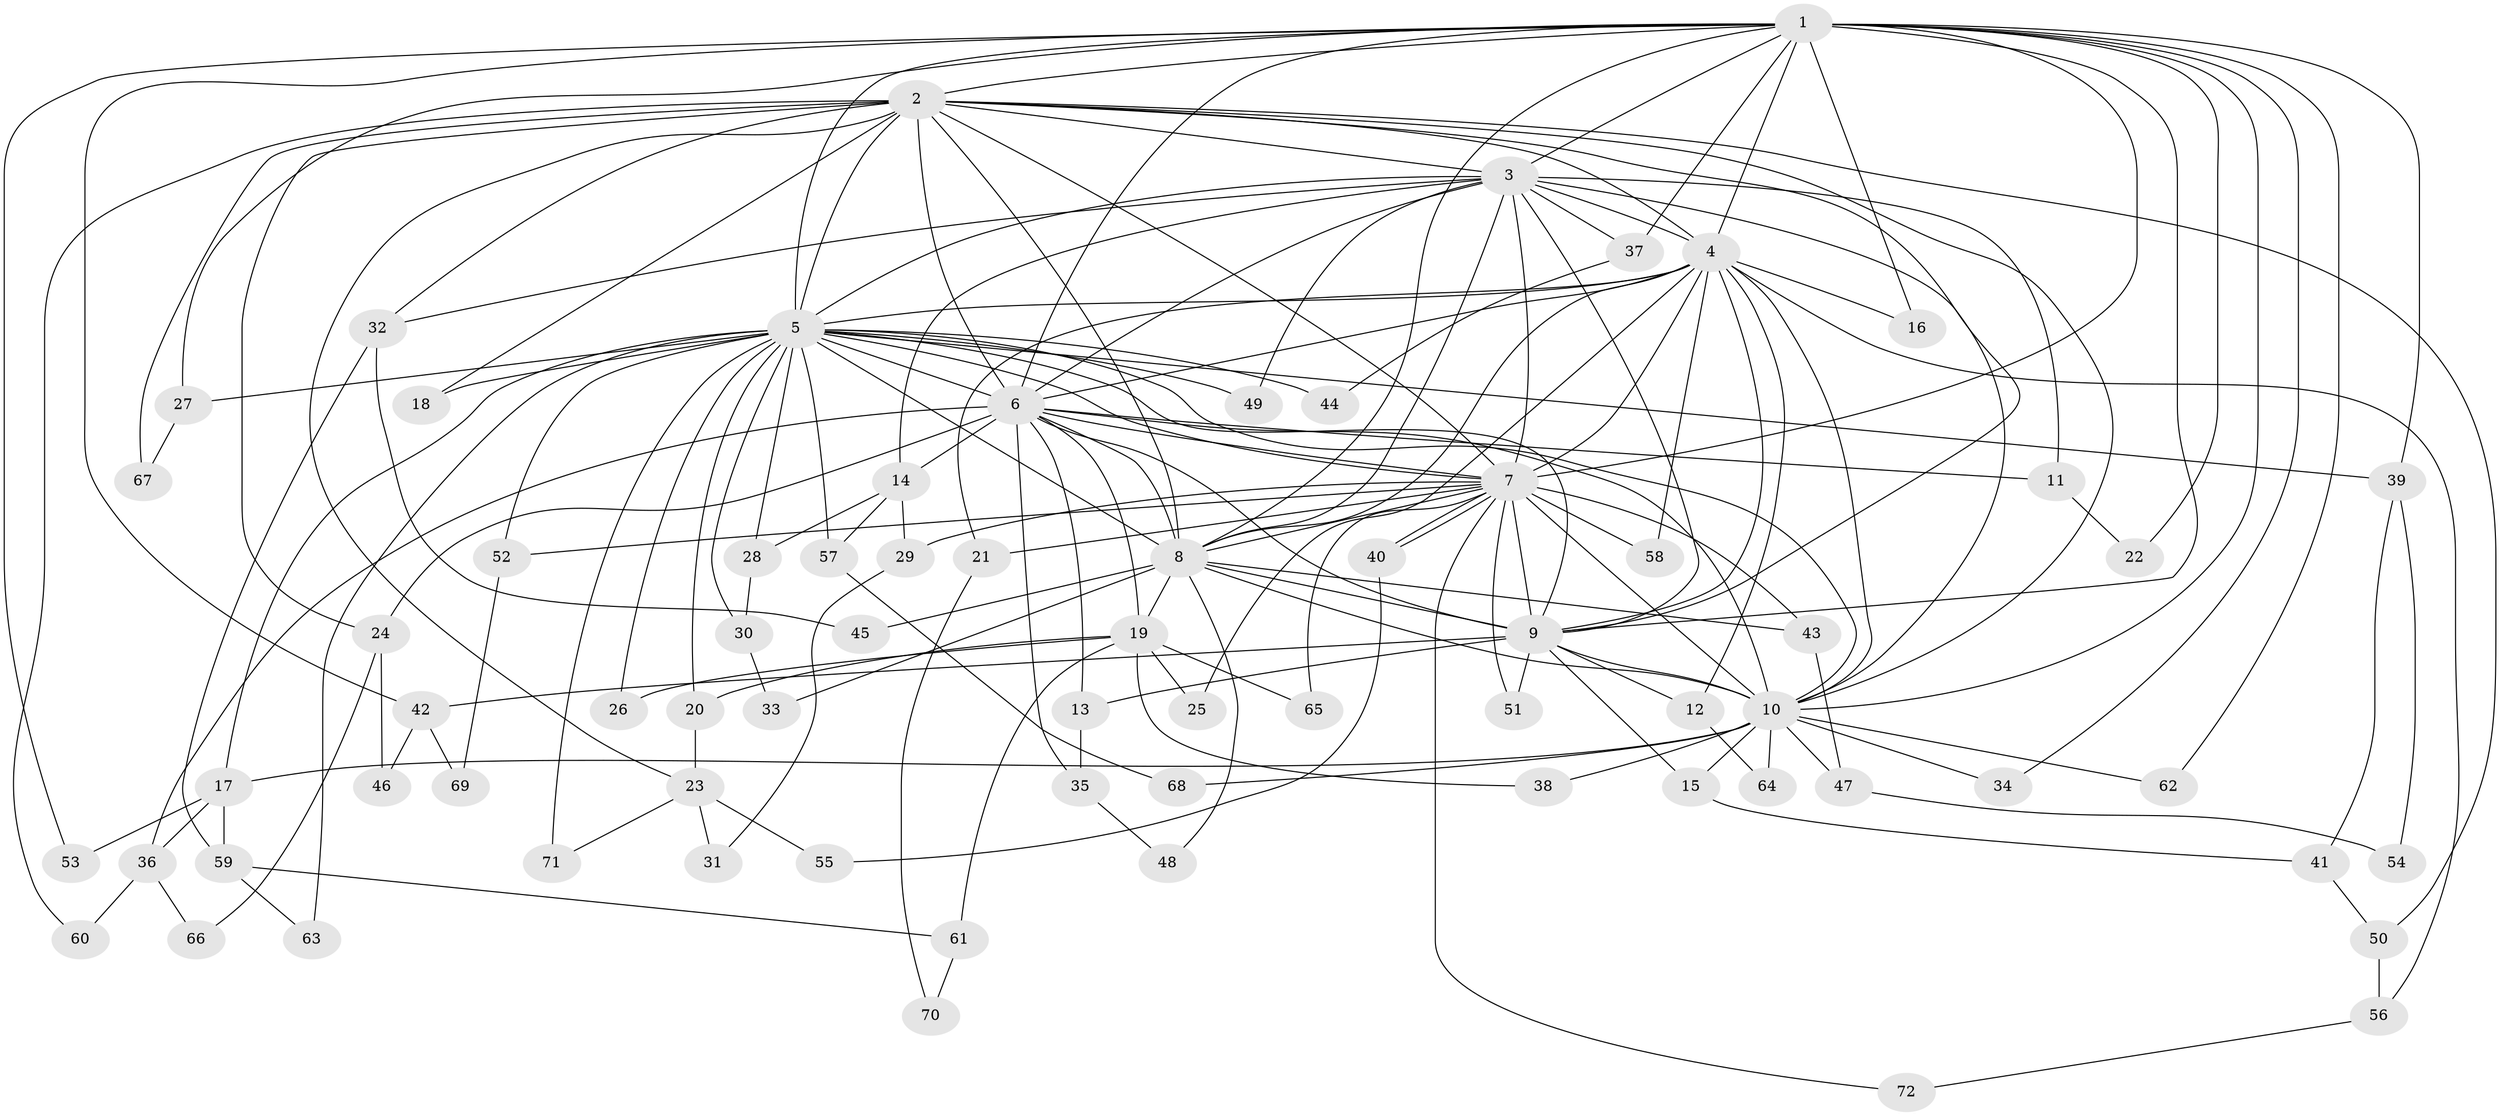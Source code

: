 // coarse degree distribution, {14: 0.038461538461538464, 11: 0.019230769230769232, 16: 0.038461538461538464, 27: 0.019230769230769232, 17: 0.019230769230769232, 3: 0.21153846153846154, 5: 0.057692307692307696, 2: 0.4807692307692308, 7: 0.019230769230769232, 4: 0.09615384615384616}
// Generated by graph-tools (version 1.1) at 2025/51/02/27/25 19:51:47]
// undirected, 72 vertices, 169 edges
graph export_dot {
graph [start="1"]
  node [color=gray90,style=filled];
  1;
  2;
  3;
  4;
  5;
  6;
  7;
  8;
  9;
  10;
  11;
  12;
  13;
  14;
  15;
  16;
  17;
  18;
  19;
  20;
  21;
  22;
  23;
  24;
  25;
  26;
  27;
  28;
  29;
  30;
  31;
  32;
  33;
  34;
  35;
  36;
  37;
  38;
  39;
  40;
  41;
  42;
  43;
  44;
  45;
  46;
  47;
  48;
  49;
  50;
  51;
  52;
  53;
  54;
  55;
  56;
  57;
  58;
  59;
  60;
  61;
  62;
  63;
  64;
  65;
  66;
  67;
  68;
  69;
  70;
  71;
  72;
  1 -- 2;
  1 -- 3;
  1 -- 4;
  1 -- 5;
  1 -- 6;
  1 -- 7;
  1 -- 8;
  1 -- 9;
  1 -- 10;
  1 -- 16;
  1 -- 22;
  1 -- 27;
  1 -- 34;
  1 -- 37;
  1 -- 39;
  1 -- 42;
  1 -- 53;
  1 -- 62;
  2 -- 3;
  2 -- 4;
  2 -- 5;
  2 -- 6;
  2 -- 7;
  2 -- 8;
  2 -- 9;
  2 -- 10;
  2 -- 18;
  2 -- 23;
  2 -- 24;
  2 -- 32;
  2 -- 50;
  2 -- 60;
  2 -- 67;
  3 -- 4;
  3 -- 5;
  3 -- 6;
  3 -- 7;
  3 -- 8;
  3 -- 9;
  3 -- 10;
  3 -- 11;
  3 -- 14;
  3 -- 32;
  3 -- 37;
  3 -- 49;
  4 -- 5;
  4 -- 6;
  4 -- 7;
  4 -- 8;
  4 -- 9;
  4 -- 10;
  4 -- 12;
  4 -- 16;
  4 -- 21;
  4 -- 25;
  4 -- 56;
  4 -- 58;
  5 -- 6;
  5 -- 7;
  5 -- 8;
  5 -- 9;
  5 -- 10;
  5 -- 17;
  5 -- 18;
  5 -- 20;
  5 -- 26;
  5 -- 27;
  5 -- 28;
  5 -- 30;
  5 -- 39;
  5 -- 44;
  5 -- 49;
  5 -- 52;
  5 -- 57;
  5 -- 63;
  5 -- 71;
  6 -- 7;
  6 -- 8;
  6 -- 9;
  6 -- 10;
  6 -- 11;
  6 -- 13;
  6 -- 14;
  6 -- 19;
  6 -- 24;
  6 -- 35;
  6 -- 36;
  7 -- 8;
  7 -- 9;
  7 -- 10;
  7 -- 21;
  7 -- 29;
  7 -- 40;
  7 -- 40;
  7 -- 43;
  7 -- 51;
  7 -- 52;
  7 -- 58;
  7 -- 65;
  7 -- 72;
  8 -- 9;
  8 -- 10;
  8 -- 19;
  8 -- 33;
  8 -- 43;
  8 -- 45;
  8 -- 48;
  9 -- 10;
  9 -- 12;
  9 -- 13;
  9 -- 15;
  9 -- 42;
  9 -- 51;
  10 -- 15;
  10 -- 17;
  10 -- 34;
  10 -- 38;
  10 -- 47;
  10 -- 62;
  10 -- 64;
  10 -- 68;
  11 -- 22;
  12 -- 64;
  13 -- 35;
  14 -- 28;
  14 -- 29;
  14 -- 57;
  15 -- 41;
  17 -- 36;
  17 -- 53;
  17 -- 59;
  19 -- 20;
  19 -- 25;
  19 -- 26;
  19 -- 38;
  19 -- 61;
  19 -- 65;
  20 -- 23;
  21 -- 70;
  23 -- 31;
  23 -- 55;
  23 -- 71;
  24 -- 46;
  24 -- 66;
  27 -- 67;
  28 -- 30;
  29 -- 31;
  30 -- 33;
  32 -- 45;
  32 -- 59;
  35 -- 48;
  36 -- 60;
  36 -- 66;
  37 -- 44;
  39 -- 41;
  39 -- 54;
  40 -- 55;
  41 -- 50;
  42 -- 46;
  42 -- 69;
  43 -- 47;
  47 -- 54;
  50 -- 56;
  52 -- 69;
  56 -- 72;
  57 -- 68;
  59 -- 61;
  59 -- 63;
  61 -- 70;
}
